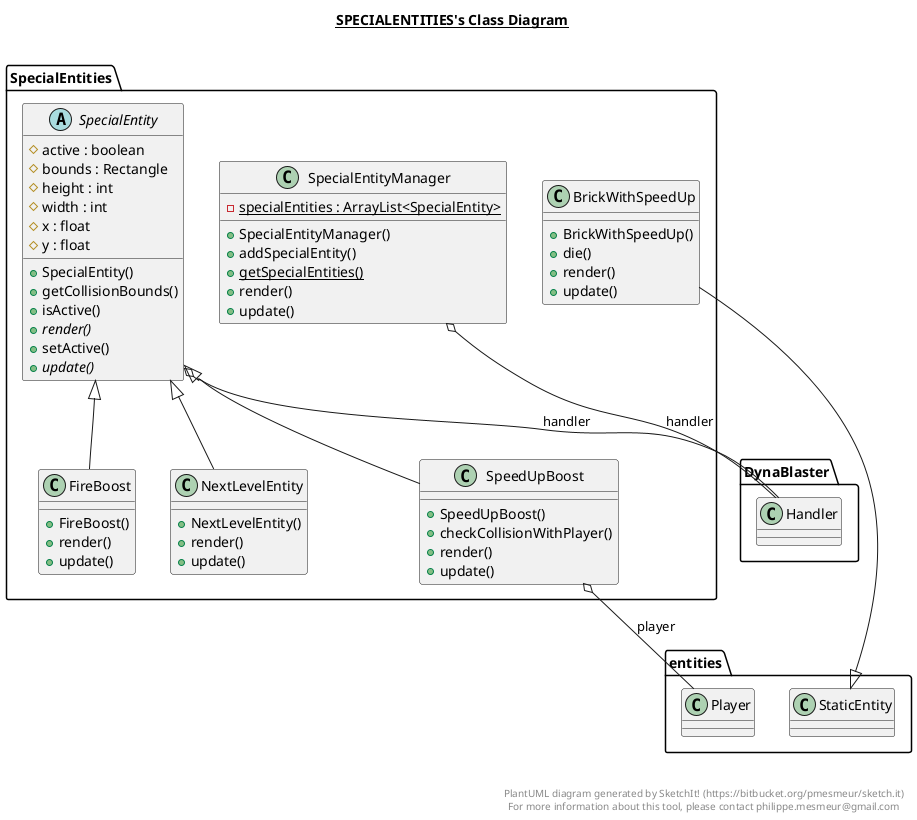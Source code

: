 @startuml

title __SPECIALENTITIES's Class Diagram__\n

  namespace SpecialEntities {
    class SpecialEntities.BrickWithSpeedUp {
        + BrickWithSpeedUp()
        + die()
        + render()
        + update()
    }
  }
  

  namespace SpecialEntities {
    class SpecialEntities.FireBoost {
        + FireBoost()
        + render()
        + update()
    }
  }
  

  namespace SpecialEntities {
    class SpecialEntities.NextLevelEntity {
        + NextLevelEntity()
        + render()
        + update()
    }
  }
  

  namespace SpecialEntities {
    abstract class SpecialEntities.SpecialEntity {
        # active : boolean
        # bounds : Rectangle
        # height : int
        # width : int
        # x : float
        # y : float
        + SpecialEntity()
        + getCollisionBounds()
        + isActive()
        {abstract} + render()
        + setActive()
        {abstract} + update()
    }
  }
  

  namespace SpecialEntities {
    class SpecialEntities.SpecialEntityManager {
        {static} - specialEntities : ArrayList<SpecialEntity>
        + SpecialEntityManager()
        + addSpecialEntity()
        {static} + getSpecialEntities()
        + render()
        + update()
    }
  }
  

  namespace SpecialEntities {
    class SpecialEntities.SpeedUpBoost {
        + SpeedUpBoost()
        + checkCollisionWithPlayer()
        + render()
        + update()
    }
  }
  

  SpecialEntities.BrickWithSpeedUp -up-|> entities.StaticEntity
  SpecialEntities.FireBoost -up-|> SpecialEntities.SpecialEntity
  SpecialEntities.NextLevelEntity -up-|> SpecialEntities.SpecialEntity
  SpecialEntities.SpecialEntity o-- DynaBlaster.Handler : handler
  SpecialEntities.SpecialEntityManager o-- DynaBlaster.Handler : handler
  SpecialEntities.SpeedUpBoost -up-|> SpecialEntities.SpecialEntity
  SpecialEntities.SpeedUpBoost o-- entities.Player : player


right footer


PlantUML diagram generated by SketchIt! (https://bitbucket.org/pmesmeur/sketch.it)
For more information about this tool, please contact philippe.mesmeur@gmail.com
endfooter

@enduml
